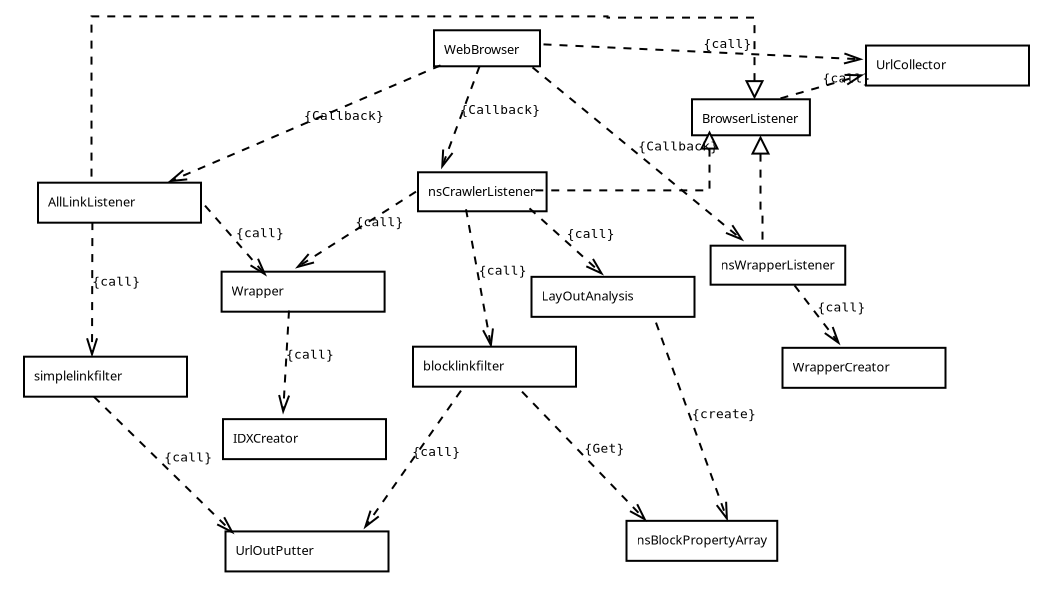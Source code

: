 <?xml version="1.0" encoding="UTF-8"?>
<dia:diagram xmlns:dia="http://www.lysator.liu.se/~alla/dia/">
  <dia:layer name="Background" visible="true">
    <dia:object type="AADL - Data" version="0" id="O0">
      <dia:attribute name="obj_pos">
        <dia:point val="7.245,1.295"/>
      </dia:attribute>
      <dia:attribute name="obj_bb">
        <dia:rectangle val="6.095,0.145;13.695,4.245"/>
      </dia:attribute>
      <dia:attribute name="elem_corner">
        <dia:point val="7.245,1.295"/>
      </dia:attribute>
      <dia:attribute name="elem_width">
        <dia:real val="5.3"/>
      </dia:attribute>
      <dia:attribute name="elem_height">
        <dia:real val="1.8"/>
      </dia:attribute>
      <dia:attribute name="obj_pos">
        <dia:point val="7.245,1.295"/>
      </dia:attribute>
      <dia:attribute name="obj_bb">
        <dia:rectangle val="6.095,0.145;13.695,4.245"/>
      </dia:attribute>
      <dia:attribute name="elem_corner">
        <dia:point val="7.245,1.295"/>
      </dia:attribute>
      <dia:attribute name="elem_width">
        <dia:real val="5.3"/>
      </dia:attribute>
      <dia:attribute name="elem_height">
        <dia:real val="1.8"/>
      </dia:attribute>
      <dia:attribute name="declaration">
        <dia:string>##</dia:string>
      </dia:attribute>
      <dia:attribute name="line_colour">
        <dia:color val="#000000"/>
      </dia:attribute>
      <dia:attribute name="fill_colour">
        <dia:color val="#ffffff"/>
      </dia:attribute>
      <dia:attribute name="name">
        <dia:composite type="text">
          <dia:attribute name="string">
            <dia:string>#WebBrowser#</dia:string>
          </dia:attribute>
          <dia:attribute name="font">
            <dia:font family="sans" style="0" name="Helvetica"/>
          </dia:attribute>
          <dia:attribute name="height">
            <dia:real val="0.8"/>
          </dia:attribute>
          <dia:attribute name="pos">
            <dia:point val="7.745,2.325"/>
          </dia:attribute>
          <dia:attribute name="color">
            <dia:color val="#000000"/>
          </dia:attribute>
          <dia:attribute name="alignment">
            <dia:enum val="0"/>
          </dia:attribute>
        </dia:composite>
      </dia:attribute>
      <dia:attribute name="aadlbox_ports"/>
      <dia:attribute name="aadlbox_connections"/>
    </dia:object>
    <dia:object type="AADL - Data" version="0" id="O1">
      <dia:attribute name="obj_pos">
        <dia:point val="20.145,4.745"/>
      </dia:attribute>
      <dia:attribute name="obj_bb">
        <dia:rectangle val="18.995,3.595;26.52,7.695"/>
      </dia:attribute>
      <dia:attribute name="elem_corner">
        <dia:point val="20.145,4.745"/>
      </dia:attribute>
      <dia:attribute name="elem_width">
        <dia:real val="5.225"/>
      </dia:attribute>
      <dia:attribute name="elem_height">
        <dia:real val="1.8"/>
      </dia:attribute>
      <dia:attribute name="obj_pos">
        <dia:point val="20.145,4.745"/>
      </dia:attribute>
      <dia:attribute name="obj_bb">
        <dia:rectangle val="18.995,3.595;26.52,7.695"/>
      </dia:attribute>
      <dia:attribute name="elem_corner">
        <dia:point val="20.145,4.745"/>
      </dia:attribute>
      <dia:attribute name="elem_width">
        <dia:real val="5.225"/>
      </dia:attribute>
      <dia:attribute name="elem_height">
        <dia:real val="1.8"/>
      </dia:attribute>
      <dia:attribute name="declaration">
        <dia:string>##</dia:string>
      </dia:attribute>
      <dia:attribute name="line_colour">
        <dia:color val="#000000"/>
      </dia:attribute>
      <dia:attribute name="fill_colour">
        <dia:color val="#ffffff"/>
      </dia:attribute>
      <dia:attribute name="name">
        <dia:composite type="text">
          <dia:attribute name="string">
            <dia:string>#BrowserListener#</dia:string>
          </dia:attribute>
          <dia:attribute name="font">
            <dia:font family="sans" style="0" name="Helvetica"/>
          </dia:attribute>
          <dia:attribute name="height">
            <dia:real val="0.8"/>
          </dia:attribute>
          <dia:attribute name="pos">
            <dia:point val="20.645,5.775"/>
          </dia:attribute>
          <dia:attribute name="color">
            <dia:color val="#000000"/>
          </dia:attribute>
          <dia:attribute name="alignment">
            <dia:enum val="0"/>
          </dia:attribute>
        </dia:composite>
      </dia:attribute>
      <dia:attribute name="aadlbox_ports"/>
      <dia:attribute name="aadlbox_connections"/>
    </dia:object>
    <dia:object type="AADL - Data" version="0" id="O2">
      <dia:attribute name="obj_pos">
        <dia:point val="6.445,8.395"/>
      </dia:attribute>
      <dia:attribute name="obj_bb">
        <dia:rectangle val="5.295,7.245;13.307,11.495"/>
      </dia:attribute>
      <dia:attribute name="elem_corner">
        <dia:point val="6.445,8.395"/>
      </dia:attribute>
      <dia:attribute name="elem_width">
        <dia:real val="5.713"/>
      </dia:attribute>
      <dia:attribute name="elem_height">
        <dia:real val="1.95"/>
      </dia:attribute>
      <dia:attribute name="obj_pos">
        <dia:point val="6.445,8.395"/>
      </dia:attribute>
      <dia:attribute name="obj_bb">
        <dia:rectangle val="5.295,7.245;13.307,11.495"/>
      </dia:attribute>
      <dia:attribute name="elem_corner">
        <dia:point val="6.445,8.395"/>
      </dia:attribute>
      <dia:attribute name="elem_width">
        <dia:real val="5.713"/>
      </dia:attribute>
      <dia:attribute name="elem_height">
        <dia:real val="1.95"/>
      </dia:attribute>
      <dia:attribute name="declaration">
        <dia:string>#nsCrawListener#</dia:string>
      </dia:attribute>
      <dia:attribute name="line_colour">
        <dia:color val="#000000"/>
      </dia:attribute>
      <dia:attribute name="fill_colour">
        <dia:color val="#ffffff"/>
      </dia:attribute>
      <dia:attribute name="name">
        <dia:composite type="text">
          <dia:attribute name="string">
            <dia:string>#nsCrawlerListener#</dia:string>
          </dia:attribute>
          <dia:attribute name="font">
            <dia:font family="sans" style="0" name="Helvetica"/>
          </dia:attribute>
          <dia:attribute name="height">
            <dia:real val="0.8"/>
          </dia:attribute>
          <dia:attribute name="pos">
            <dia:point val="6.945,9.425"/>
          </dia:attribute>
          <dia:attribute name="color">
            <dia:color val="#000000"/>
          </dia:attribute>
          <dia:attribute name="alignment">
            <dia:enum val="0"/>
          </dia:attribute>
        </dia:composite>
      </dia:attribute>
      <dia:attribute name="aadlbox_ports"/>
      <dia:attribute name="aadlbox_connections"/>
    </dia:object>
    <dia:object type="UML - Realizes" version="1" id="O3">
      <dia:attribute name="obj_pos">
        <dia:point val="21.02,6.3"/>
      </dia:attribute>
      <dia:attribute name="obj_bb">
        <dia:rectangle val="12.07,6.25;21.87,10.1"/>
      </dia:attribute>
      <dia:attribute name="orth_points">
        <dia:point val="21.02,6.3"/>
        <dia:point val="21.02,9.3"/>
        <dia:point val="12.12,9.3"/>
        <dia:point val="12.12,9.4"/>
      </dia:attribute>
      <dia:attribute name="orth_orient">
        <dia:enum val="1"/>
        <dia:enum val="0"/>
        <dia:enum val="1"/>
      </dia:attribute>
      <dia:attribute name="orth_autoroute">
        <dia:boolean val="false"/>
      </dia:attribute>
      <dia:attribute name="line_colour">
        <dia:color val="#000000"/>
      </dia:attribute>
      <dia:attribute name="text_colour">
        <dia:color val="#000000"/>
      </dia:attribute>
      <dia:attribute name="name">
        <dia:string>##</dia:string>
      </dia:attribute>
      <dia:attribute name="stereotype">
        <dia:string>##</dia:string>
      </dia:attribute>
    </dia:object>
    <dia:object type="UML - Constraint" version="0" id="O4">
      <dia:attribute name="obj_pos">
        <dia:point val="9.52,3.1"/>
      </dia:attribute>
      <dia:attribute name="obj_bb">
        <dia:rectangle val="7.208,3.036;12.06,8.437"/>
      </dia:attribute>
      <dia:attribute name="conn_endpoints">
        <dia:point val="9.52,3.1"/>
        <dia:point val="7.6,8.25"/>
      </dia:attribute>
      <dia:attribute name="constraint">
        <dia:string>#Callback#</dia:string>
      </dia:attribute>
      <dia:attribute name="text_pos">
        <dia:point val="8.56,5.475"/>
      </dia:attribute>
      <dia:attribute name="text_colour">
        <dia:color val="#000000"/>
      </dia:attribute>
      <dia:attribute name="line_colour">
        <dia:color val="#000000"/>
      </dia:attribute>
    </dia:object>
    <dia:object type="AADL - Data" version="0" id="O5">
      <dia:attribute name="obj_pos">
        <dia:point val="28.845,2.058"/>
      </dia:attribute>
      <dia:attribute name="obj_bb">
        <dia:rectangle val="27.695,0.907;38.145,5.207"/>
      </dia:attribute>
      <dia:attribute name="elem_corner">
        <dia:point val="28.845,2.058"/>
      </dia:attribute>
      <dia:attribute name="elem_width">
        <dia:real val="8.15"/>
      </dia:attribute>
      <dia:attribute name="elem_height">
        <dia:real val="2.0"/>
      </dia:attribute>
      <dia:attribute name="obj_pos">
        <dia:point val="28.845,2.058"/>
      </dia:attribute>
      <dia:attribute name="obj_bb">
        <dia:rectangle val="27.695,0.907;38.145,5.207"/>
      </dia:attribute>
      <dia:attribute name="elem_corner">
        <dia:point val="28.845,2.058"/>
      </dia:attribute>
      <dia:attribute name="elem_width">
        <dia:real val="8.15"/>
      </dia:attribute>
      <dia:attribute name="elem_height">
        <dia:real val="2.0"/>
      </dia:attribute>
      <dia:attribute name="declaration">
        <dia:string>##</dia:string>
      </dia:attribute>
      <dia:attribute name="line_colour">
        <dia:color val="#000000"/>
      </dia:attribute>
      <dia:attribute name="fill_colour">
        <dia:color val="#ffffff"/>
      </dia:attribute>
      <dia:attribute name="name">
        <dia:composite type="text">
          <dia:attribute name="string">
            <dia:string>#UrlCollector#</dia:string>
          </dia:attribute>
          <dia:attribute name="font">
            <dia:font family="sans" style="0" name="Helvetica"/>
          </dia:attribute>
          <dia:attribute name="height">
            <dia:real val="0.8"/>
          </dia:attribute>
          <dia:attribute name="pos">
            <dia:point val="29.345,3.087"/>
          </dia:attribute>
          <dia:attribute name="color">
            <dia:color val="#000000"/>
          </dia:attribute>
          <dia:attribute name="alignment">
            <dia:enum val="0"/>
          </dia:attribute>
        </dia:composite>
      </dia:attribute>
      <dia:attribute name="aadlbox_ports"/>
      <dia:attribute name="aadlbox_connections"/>
    </dia:object>
    <dia:object type="AADL - Data" version="0" id="O6">
      <dia:attribute name="obj_pos">
        <dia:point val="12.12,13.623"/>
      </dia:attribute>
      <dia:attribute name="obj_bb">
        <dia:rectangle val="10.97,12.473;21.42,16.773"/>
      </dia:attribute>
      <dia:attribute name="elem_corner">
        <dia:point val="12.12,13.623"/>
      </dia:attribute>
      <dia:attribute name="elem_width">
        <dia:real val="8.15"/>
      </dia:attribute>
      <dia:attribute name="elem_height">
        <dia:real val="2.0"/>
      </dia:attribute>
      <dia:attribute name="obj_pos">
        <dia:point val="12.12,13.623"/>
      </dia:attribute>
      <dia:attribute name="obj_bb">
        <dia:rectangle val="10.97,12.473;21.42,16.773"/>
      </dia:attribute>
      <dia:attribute name="elem_corner">
        <dia:point val="12.12,13.623"/>
      </dia:attribute>
      <dia:attribute name="elem_width">
        <dia:real val="8.15"/>
      </dia:attribute>
      <dia:attribute name="elem_height">
        <dia:real val="2.0"/>
      </dia:attribute>
      <dia:attribute name="declaration">
        <dia:string>##</dia:string>
      </dia:attribute>
      <dia:attribute name="line_colour">
        <dia:color val="#000000"/>
      </dia:attribute>
      <dia:attribute name="fill_colour">
        <dia:color val="#ffffff"/>
      </dia:attribute>
      <dia:attribute name="name">
        <dia:composite type="text">
          <dia:attribute name="string">
            <dia:string>#LayOutAnalysis#</dia:string>
          </dia:attribute>
          <dia:attribute name="font">
            <dia:font family="sans" style="0" name="Helvetica"/>
          </dia:attribute>
          <dia:attribute name="height">
            <dia:real val="0.8"/>
          </dia:attribute>
          <dia:attribute name="pos">
            <dia:point val="12.62,14.652"/>
          </dia:attribute>
          <dia:attribute name="color">
            <dia:color val="#000000"/>
          </dia:attribute>
          <dia:attribute name="alignment">
            <dia:enum val="0"/>
          </dia:attribute>
        </dia:composite>
      </dia:attribute>
      <dia:attribute name="aadlbox_ports"/>
      <dia:attribute name="aadlbox_connections"/>
    </dia:object>
    <dia:object type="AADL - Data" version="0" id="O7">
      <dia:attribute name="obj_pos">
        <dia:point val="-3.305,20.738"/>
      </dia:attribute>
      <dia:attribute name="obj_bb">
        <dia:rectangle val="-4.455,19.587;5.995,23.887"/>
      </dia:attribute>
      <dia:attribute name="elem_corner">
        <dia:point val="-3.305,20.738"/>
      </dia:attribute>
      <dia:attribute name="elem_width">
        <dia:real val="8.15"/>
      </dia:attribute>
      <dia:attribute name="elem_height">
        <dia:real val="2.0"/>
      </dia:attribute>
      <dia:attribute name="obj_pos">
        <dia:point val="-3.305,20.738"/>
      </dia:attribute>
      <dia:attribute name="obj_bb">
        <dia:rectangle val="-4.455,19.587;5.995,23.887"/>
      </dia:attribute>
      <dia:attribute name="elem_corner">
        <dia:point val="-3.305,20.738"/>
      </dia:attribute>
      <dia:attribute name="elem_width">
        <dia:real val="8.15"/>
      </dia:attribute>
      <dia:attribute name="elem_height">
        <dia:real val="2.0"/>
      </dia:attribute>
      <dia:attribute name="declaration">
        <dia:string>##</dia:string>
      </dia:attribute>
      <dia:attribute name="line_colour">
        <dia:color val="#000000"/>
      </dia:attribute>
      <dia:attribute name="fill_colour">
        <dia:color val="#ffffff"/>
      </dia:attribute>
      <dia:attribute name="name">
        <dia:composite type="text">
          <dia:attribute name="string">
            <dia:string>#IDXCreator#</dia:string>
          </dia:attribute>
          <dia:attribute name="font">
            <dia:font family="sans" style="0" name="Helvetica"/>
          </dia:attribute>
          <dia:attribute name="height">
            <dia:real val="0.8"/>
          </dia:attribute>
          <dia:attribute name="pos">
            <dia:point val="-2.805,21.767"/>
          </dia:attribute>
          <dia:attribute name="color">
            <dia:color val="#000000"/>
          </dia:attribute>
          <dia:attribute name="alignment">
            <dia:enum val="0"/>
          </dia:attribute>
        </dia:composite>
      </dia:attribute>
      <dia:attribute name="aadlbox_ports"/>
      <dia:attribute name="aadlbox_connections"/>
    </dia:object>
    <dia:object type="AADL - Data" version="0" id="O8">
      <dia:attribute name="obj_pos">
        <dia:point val="-3.18,26.352"/>
      </dia:attribute>
      <dia:attribute name="obj_bb">
        <dia:rectangle val="-4.33,25.203;6.12,29.503"/>
      </dia:attribute>
      <dia:attribute name="elem_corner">
        <dia:point val="-3.18,26.352"/>
      </dia:attribute>
      <dia:attribute name="elem_width">
        <dia:real val="8.15"/>
      </dia:attribute>
      <dia:attribute name="elem_height">
        <dia:real val="2.0"/>
      </dia:attribute>
      <dia:attribute name="obj_pos">
        <dia:point val="-3.18,26.352"/>
      </dia:attribute>
      <dia:attribute name="obj_bb">
        <dia:rectangle val="-4.33,25.203;6.12,29.503"/>
      </dia:attribute>
      <dia:attribute name="elem_corner">
        <dia:point val="-3.18,26.352"/>
      </dia:attribute>
      <dia:attribute name="elem_width">
        <dia:real val="8.15"/>
      </dia:attribute>
      <dia:attribute name="elem_height">
        <dia:real val="2.0"/>
      </dia:attribute>
      <dia:attribute name="declaration">
        <dia:string>##</dia:string>
      </dia:attribute>
      <dia:attribute name="line_colour">
        <dia:color val="#000000"/>
      </dia:attribute>
      <dia:attribute name="fill_colour">
        <dia:color val="#ffffff"/>
      </dia:attribute>
      <dia:attribute name="name">
        <dia:composite type="text">
          <dia:attribute name="string">
            <dia:string>#UrlOutPutter#</dia:string>
          </dia:attribute>
          <dia:attribute name="font">
            <dia:font family="sans" style="0" name="Helvetica"/>
          </dia:attribute>
          <dia:attribute name="height">
            <dia:real val="0.8"/>
          </dia:attribute>
          <dia:attribute name="pos">
            <dia:point val="-2.68,27.383"/>
          </dia:attribute>
          <dia:attribute name="color">
            <dia:color val="#000000"/>
          </dia:attribute>
          <dia:attribute name="alignment">
            <dia:enum val="0"/>
          </dia:attribute>
        </dia:composite>
      </dia:attribute>
      <dia:attribute name="aadlbox_ports"/>
      <dia:attribute name="aadlbox_connections"/>
    </dia:object>
    <dia:object type="UML - Constraint" version="0" id="O9">
      <dia:attribute name="obj_pos">
        <dia:point val="25.27,14.05"/>
      </dia:attribute>
      <dia:attribute name="obj_bb">
        <dia:rectangle val="25.2,13.98;28.52,17.333"/>
      </dia:attribute>
      <dia:attribute name="conn_endpoints">
        <dia:point val="25.27,14.05"/>
        <dia:point val="27.57,17.05"/>
      </dia:attribute>
      <dia:attribute name="constraint">
        <dia:string>#call#</dia:string>
      </dia:attribute>
      <dia:attribute name="text_pos">
        <dia:point val="26.42,15.35"/>
      </dia:attribute>
      <dia:attribute name="text_colour">
        <dia:color val="#000000"/>
      </dia:attribute>
      <dia:attribute name="line_colour">
        <dia:color val="#000000"/>
      </dia:attribute>
    </dia:object>
    <dia:object type="AADL - Data" version="0" id="O10">
      <dia:attribute name="obj_pos">
        <dia:point val="24.67,17.172"/>
      </dia:attribute>
      <dia:attribute name="obj_bb">
        <dia:rectangle val="23.52,16.023;33.97,20.323"/>
      </dia:attribute>
      <dia:attribute name="elem_corner">
        <dia:point val="24.67,17.172"/>
      </dia:attribute>
      <dia:attribute name="elem_width">
        <dia:real val="8.15"/>
      </dia:attribute>
      <dia:attribute name="elem_height">
        <dia:real val="2.0"/>
      </dia:attribute>
      <dia:attribute name="obj_pos">
        <dia:point val="24.67,17.172"/>
      </dia:attribute>
      <dia:attribute name="obj_bb">
        <dia:rectangle val="23.52,16.023;33.97,20.323"/>
      </dia:attribute>
      <dia:attribute name="elem_corner">
        <dia:point val="24.67,17.172"/>
      </dia:attribute>
      <dia:attribute name="elem_width">
        <dia:real val="8.15"/>
      </dia:attribute>
      <dia:attribute name="elem_height">
        <dia:real val="2.0"/>
      </dia:attribute>
      <dia:attribute name="declaration">
        <dia:string>##</dia:string>
      </dia:attribute>
      <dia:attribute name="line_colour">
        <dia:color val="#000000"/>
      </dia:attribute>
      <dia:attribute name="fill_colour">
        <dia:color val="#ffffff"/>
      </dia:attribute>
      <dia:attribute name="name">
        <dia:composite type="text">
          <dia:attribute name="string">
            <dia:string>#WrapperCreator#</dia:string>
          </dia:attribute>
          <dia:attribute name="font">
            <dia:font family="sans" style="0" name="Helvetica"/>
          </dia:attribute>
          <dia:attribute name="height">
            <dia:real val="0.8"/>
          </dia:attribute>
          <dia:attribute name="pos">
            <dia:point val="25.17,18.203"/>
          </dia:attribute>
          <dia:attribute name="color">
            <dia:color val="#000000"/>
          </dia:attribute>
          <dia:attribute name="alignment">
            <dia:enum val="0"/>
          </dia:attribute>
        </dia:composite>
      </dia:attribute>
      <dia:attribute name="aadlbox_ports"/>
      <dia:attribute name="aadlbox_connections"/>
    </dia:object>
    <dia:object type="UML - Constraint" version="0" id="O11">
      <dia:attribute name="obj_pos">
        <dia:point val="6.345,9.363"/>
      </dia:attribute>
      <dia:attribute name="obj_bb">
        <dia:rectangle val="0.038,9.293;6.414,13.577"/>
      </dia:attribute>
      <dia:attribute name="conn_endpoints">
        <dia:point val="6.345,9.363"/>
        <dia:point val="0.295,13.213"/>
      </dia:attribute>
      <dia:attribute name="constraint">
        <dia:string>#call#</dia:string>
      </dia:attribute>
      <dia:attribute name="text_pos">
        <dia:point val="3.32,11.088"/>
      </dia:attribute>
      <dia:attribute name="text_colour">
        <dia:color val="#000000"/>
      </dia:attribute>
      <dia:attribute name="line_colour">
        <dia:color val="#000000"/>
      </dia:attribute>
    </dia:object>
    <dia:object type="AADL - Data" version="0" id="O12">
      <dia:attribute name="obj_pos">
        <dia:point val="16.87,25.823"/>
      </dia:attribute>
      <dia:attribute name="obj_bb">
        <dia:rectangle val="15.72,24.672;24.675,28.973"/>
      </dia:attribute>
      <dia:attribute name="elem_corner">
        <dia:point val="16.87,25.823"/>
      </dia:attribute>
      <dia:attribute name="elem_width">
        <dia:real val="6.655"/>
      </dia:attribute>
      <dia:attribute name="elem_height">
        <dia:real val="2.0"/>
      </dia:attribute>
      <dia:attribute name="obj_pos">
        <dia:point val="16.87,25.823"/>
      </dia:attribute>
      <dia:attribute name="obj_bb">
        <dia:rectangle val="15.72,24.672;24.675,28.973"/>
      </dia:attribute>
      <dia:attribute name="elem_corner">
        <dia:point val="16.87,25.823"/>
      </dia:attribute>
      <dia:attribute name="elem_width">
        <dia:real val="6.655"/>
      </dia:attribute>
      <dia:attribute name="elem_height">
        <dia:real val="2.0"/>
      </dia:attribute>
      <dia:attribute name="declaration">
        <dia:string>##</dia:string>
      </dia:attribute>
      <dia:attribute name="line_colour">
        <dia:color val="#000000"/>
      </dia:attribute>
      <dia:attribute name="fill_colour">
        <dia:color val="#ffffff"/>
      </dia:attribute>
      <dia:attribute name="name">
        <dia:composite type="text">
          <dia:attribute name="string">
            <dia:string>#nsBlockPropertyArray#</dia:string>
          </dia:attribute>
          <dia:attribute name="font">
            <dia:font family="sans" style="0" name="Helvetica"/>
          </dia:attribute>
          <dia:attribute name="height">
            <dia:real val="0.8"/>
          </dia:attribute>
          <dia:attribute name="pos">
            <dia:point val="17.37,26.852"/>
          </dia:attribute>
          <dia:attribute name="color">
            <dia:color val="#000000"/>
          </dia:attribute>
          <dia:attribute name="alignment">
            <dia:enum val="0"/>
          </dia:attribute>
        </dia:composite>
      </dia:attribute>
      <dia:attribute name="aadlbox_ports"/>
      <dia:attribute name="aadlbox_connections"/>
    </dia:object>
    <dia:object type="UML - Constraint" version="0" id="O13">
      <dia:attribute name="obj_pos">
        <dia:point val="18.345,15.912"/>
      </dia:attribute>
      <dia:attribute name="obj_bb">
        <dia:rectangle val="18.281,15.848;22.945,26.046"/>
      </dia:attribute>
      <dia:attribute name="conn_endpoints">
        <dia:point val="18.345,15.912"/>
        <dia:point val="21.945,25.863"/>
      </dia:attribute>
      <dia:attribute name="constraint">
        <dia:string>#create#</dia:string>
      </dia:attribute>
      <dia:attribute name="text_pos">
        <dia:point val="20.145,20.688"/>
      </dia:attribute>
      <dia:attribute name="text_colour">
        <dia:color val="#000000"/>
      </dia:attribute>
      <dia:attribute name="line_colour">
        <dia:color val="#000000"/>
      </dia:attribute>
    </dia:object>
    <dia:object type="UML - Constraint" version="0" id="O14">
      <dia:attribute name="obj_pos">
        <dia:point val="11.645,19.363"/>
      </dia:attribute>
      <dia:attribute name="obj_bb">
        <dia:rectangle val="11.574,19.292;18.218,26.176"/>
      </dia:attribute>
      <dia:attribute name="conn_endpoints">
        <dia:point val="11.645,19.363"/>
        <dia:point val="17.895,25.863"/>
      </dia:attribute>
      <dia:attribute name="constraint">
        <dia:string>#Get#</dia:string>
      </dia:attribute>
      <dia:attribute name="text_pos">
        <dia:point val="14.77,22.413"/>
      </dia:attribute>
      <dia:attribute name="text_colour">
        <dia:color val="#000000"/>
      </dia:attribute>
      <dia:attribute name="line_colour">
        <dia:color val="#000000"/>
      </dia:attribute>
    </dia:object>
    <dia:object type="UML - Constraint" version="0" id="O15">
      <dia:attribute name="obj_pos">
        <dia:point val="12.72,2"/>
      </dia:attribute>
      <dia:attribute name="obj_bb">
        <dia:rectangle val="12.668,1.633;28.789,3.152"/>
      </dia:attribute>
      <dia:attribute name="conn_endpoints">
        <dia:point val="12.72,2"/>
        <dia:point val="28.72,2.75"/>
      </dia:attribute>
      <dia:attribute name="constraint">
        <dia:string>#call#</dia:string>
      </dia:attribute>
      <dia:attribute name="text_pos">
        <dia:point val="20.72,2.175"/>
      </dia:attribute>
      <dia:attribute name="text_colour">
        <dia:color val="#000000"/>
      </dia:attribute>
      <dia:attribute name="line_colour">
        <dia:color val="#000000"/>
      </dia:attribute>
    </dia:object>
    <dia:object type="UML - Constraint" version="0" id="O16">
      <dia:attribute name="obj_pos">
        <dia:point val="8.845,10.245"/>
      </dia:attribute>
      <dia:attribute name="obj_bb">
        <dia:rectangle val="8.787,10.187;11.582,17.321"/>
      </dia:attribute>
      <dia:attribute name="conn_endpoints">
        <dia:point val="8.845,10.245"/>
        <dia:point val="10.12,17.2"/>
      </dia:attribute>
      <dia:attribute name="constraint">
        <dia:string>#call#</dia:string>
      </dia:attribute>
      <dia:attribute name="text_pos">
        <dia:point val="9.482,13.523"/>
      </dia:attribute>
      <dia:attribute name="text_colour">
        <dia:color val="#000000"/>
      </dia:attribute>
      <dia:attribute name="line_colour">
        <dia:color val="#000000"/>
      </dia:attribute>
    </dia:object>
    <dia:object type="UML - Constraint" version="0" id="O17">
      <dia:attribute name="obj_pos">
        <dia:point val="8.595,19.312"/>
      </dia:attribute>
      <dia:attribute name="obj_bb">
        <dia:rectangle val="3.364,19.243;8.665,26.521"/>
      </dia:attribute>
      <dia:attribute name="conn_endpoints">
        <dia:point val="8.595,19.312"/>
        <dia:point val="3.72,26.25"/>
      </dia:attribute>
      <dia:attribute name="constraint">
        <dia:string>#call#</dia:string>
      </dia:attribute>
      <dia:attribute name="text_pos">
        <dia:point val="6.157,22.581"/>
      </dia:attribute>
      <dia:attribute name="text_colour">
        <dia:color val="#000000"/>
      </dia:attribute>
      <dia:attribute name="line_colour">
        <dia:color val="#000000"/>
      </dia:attribute>
    </dia:object>
    <dia:object type="UML - Constraint" version="0" id="O18">
      <dia:attribute name="obj_pos">
        <dia:point val="24.57,4.7"/>
      </dia:attribute>
      <dia:attribute name="obj_bb">
        <dia:rectangle val="24.508,3.102;28.928,4.762"/>
      </dia:attribute>
      <dia:attribute name="conn_endpoints">
        <dia:point val="24.57,4.7"/>
        <dia:point val="28.77,3.5"/>
      </dia:attribute>
      <dia:attribute name="constraint">
        <dia:string>#call#</dia:string>
      </dia:attribute>
      <dia:attribute name="text_pos">
        <dia:point val="26.67,3.9"/>
      </dia:attribute>
      <dia:attribute name="text_colour">
        <dia:color val="#000000"/>
      </dia:attribute>
      <dia:attribute name="line_colour">
        <dia:color val="#000000"/>
      </dia:attribute>
    </dia:object>
    <dia:object type="AADL - Data" version="0" id="O19">
      <dia:attribute name="obj_pos">
        <dia:point val="21.075,12.065"/>
      </dia:attribute>
      <dia:attribute name="obj_bb">
        <dia:rectangle val="19.925,10.915;28.152,15.165"/>
      </dia:attribute>
      <dia:attribute name="elem_corner">
        <dia:point val="21.075,12.065"/>
      </dia:attribute>
      <dia:attribute name="elem_width">
        <dia:real val="5.928"/>
      </dia:attribute>
      <dia:attribute name="elem_height">
        <dia:real val="1.95"/>
      </dia:attribute>
      <dia:attribute name="obj_pos">
        <dia:point val="21.075,12.065"/>
      </dia:attribute>
      <dia:attribute name="obj_bb">
        <dia:rectangle val="19.925,10.915;28.152,15.165"/>
      </dia:attribute>
      <dia:attribute name="elem_corner">
        <dia:point val="21.075,12.065"/>
      </dia:attribute>
      <dia:attribute name="elem_width">
        <dia:real val="5.928"/>
      </dia:attribute>
      <dia:attribute name="elem_height">
        <dia:real val="1.95"/>
      </dia:attribute>
      <dia:attribute name="declaration">
        <dia:string>#nsCrawListener#</dia:string>
      </dia:attribute>
      <dia:attribute name="line_colour">
        <dia:color val="#000000"/>
      </dia:attribute>
      <dia:attribute name="fill_colour">
        <dia:color val="#ffffff"/>
      </dia:attribute>
      <dia:attribute name="name">
        <dia:composite type="text">
          <dia:attribute name="string">
            <dia:string>#nsWrapperListener#</dia:string>
          </dia:attribute>
          <dia:attribute name="font">
            <dia:font family="sans" style="0" name="Helvetica"/>
          </dia:attribute>
          <dia:attribute name="height">
            <dia:real val="0.8"/>
          </dia:attribute>
          <dia:attribute name="pos">
            <dia:point val="21.575,13.095"/>
          </dia:attribute>
          <dia:attribute name="color">
            <dia:color val="#000000"/>
          </dia:attribute>
          <dia:attribute name="alignment">
            <dia:enum val="0"/>
          </dia:attribute>
        </dia:composite>
      </dia:attribute>
      <dia:attribute name="aadlbox_ports"/>
      <dia:attribute name="aadlbox_connections"/>
    </dia:object>
    <dia:object type="UML - Constraint" version="0" id="O20">
      <dia:attribute name="obj_pos">
        <dia:point val="12.17,3.15"/>
      </dia:attribute>
      <dia:attribute name="obj_bb">
        <dia:rectangle val="12.1,3.08;23.043,12.191"/>
      </dia:attribute>
      <dia:attribute name="conn_endpoints">
        <dia:point val="12.17,3.15"/>
        <dia:point val="22.75,11.85"/>
      </dia:attribute>
      <dia:attribute name="constraint">
        <dia:string>#Callback#</dia:string>
      </dia:attribute>
      <dia:attribute name="text_pos">
        <dia:point val="17.46,7.3"/>
      </dia:attribute>
      <dia:attribute name="text_colour">
        <dia:color val="#000000"/>
      </dia:attribute>
      <dia:attribute name="line_colour">
        <dia:color val="#000000"/>
      </dia:attribute>
    </dia:object>
    <dia:object type="UML - Realizes" version="1" id="O21">
      <dia:attribute name="obj_pos">
        <dia:point val="23.57,6.55"/>
      </dia:attribute>
      <dia:attribute name="obj_bb">
        <dia:rectangle val="22.72,6.5;24.42,11.85"/>
      </dia:attribute>
      <dia:attribute name="orth_points">
        <dia:point val="23.57,6.55"/>
        <dia:point val="23.57,10.4"/>
        <dia:point val="23.67,10.4"/>
        <dia:point val="23.67,11.8"/>
      </dia:attribute>
      <dia:attribute name="orth_orient">
        <dia:enum val="1"/>
        <dia:enum val="0"/>
        <dia:enum val="1"/>
      </dia:attribute>
      <dia:attribute name="orth_autoroute">
        <dia:boolean val="false"/>
      </dia:attribute>
      <dia:attribute name="line_colour">
        <dia:color val="#000000"/>
      </dia:attribute>
      <dia:attribute name="text_colour">
        <dia:color val="#000000"/>
      </dia:attribute>
      <dia:attribute name="name">
        <dia:string>##</dia:string>
      </dia:attribute>
      <dia:attribute name="stereotype">
        <dia:string>##</dia:string>
      </dia:attribute>
    </dia:object>
    <dia:object type="AADL - Data" version="0" id="O22">
      <dia:attribute name="obj_pos">
        <dia:point val="-3.375,13.365"/>
      </dia:attribute>
      <dia:attribute name="obj_bb">
        <dia:rectangle val="-4.525,12.215;5.925,16.515"/>
      </dia:attribute>
      <dia:attribute name="elem_corner">
        <dia:point val="-3.375,13.365"/>
      </dia:attribute>
      <dia:attribute name="elem_width">
        <dia:real val="8.15"/>
      </dia:attribute>
      <dia:attribute name="elem_height">
        <dia:real val="2.0"/>
      </dia:attribute>
      <dia:attribute name="obj_pos">
        <dia:point val="-3.375,13.365"/>
      </dia:attribute>
      <dia:attribute name="obj_bb">
        <dia:rectangle val="-4.525,12.215;5.925,16.515"/>
      </dia:attribute>
      <dia:attribute name="elem_corner">
        <dia:point val="-3.375,13.365"/>
      </dia:attribute>
      <dia:attribute name="elem_width">
        <dia:real val="8.15"/>
      </dia:attribute>
      <dia:attribute name="elem_height">
        <dia:real val="2.0"/>
      </dia:attribute>
      <dia:attribute name="declaration">
        <dia:string>##</dia:string>
      </dia:attribute>
      <dia:attribute name="line_colour">
        <dia:color val="#000000"/>
      </dia:attribute>
      <dia:attribute name="fill_colour">
        <dia:color val="#ffffff"/>
      </dia:attribute>
      <dia:attribute name="name">
        <dia:composite type="text">
          <dia:attribute name="string">
            <dia:string>#Wrapper#</dia:string>
          </dia:attribute>
          <dia:attribute name="font">
            <dia:font family="sans" style="0" name="Helvetica"/>
          </dia:attribute>
          <dia:attribute name="height">
            <dia:real val="0.8"/>
          </dia:attribute>
          <dia:attribute name="pos">
            <dia:point val="-2.875,14.395"/>
          </dia:attribute>
          <dia:attribute name="color">
            <dia:color val="#000000"/>
          </dia:attribute>
          <dia:attribute name="alignment">
            <dia:enum val="0"/>
          </dia:attribute>
        </dia:composite>
      </dia:attribute>
      <dia:attribute name="aadlbox_ports"/>
      <dia:attribute name="aadlbox_connections"/>
    </dia:object>
    <dia:object type="UML - Constraint" version="0" id="O23">
      <dia:attribute name="obj_pos">
        <dia:point val="12.02,10.2"/>
      </dia:attribute>
      <dia:attribute name="obj_bb">
        <dia:rectangle val="11.949,10.129;16.05,13.893"/>
      </dia:attribute>
      <dia:attribute name="conn_endpoints">
        <dia:point val="12.02,10.2"/>
        <dia:point val="15.745,13.562"/>
      </dia:attribute>
      <dia:attribute name="constraint">
        <dia:string>#call#</dia:string>
      </dia:attribute>
      <dia:attribute name="text_pos">
        <dia:point val="13.883,11.681"/>
      </dia:attribute>
      <dia:attribute name="text_colour">
        <dia:color val="#000000"/>
      </dia:attribute>
      <dia:attribute name="line_colour">
        <dia:color val="#000000"/>
      </dia:attribute>
    </dia:object>
    <dia:object type="AADL - Data" version="0" id="O24">
      <dia:attribute name="obj_pos">
        <dia:point val="6.195,17.115"/>
      </dia:attribute>
      <dia:attribute name="obj_bb">
        <dia:rectangle val="5.045,15.965;15.495,20.265"/>
      </dia:attribute>
      <dia:attribute name="elem_corner">
        <dia:point val="6.195,17.115"/>
      </dia:attribute>
      <dia:attribute name="elem_width">
        <dia:real val="8.15"/>
      </dia:attribute>
      <dia:attribute name="elem_height">
        <dia:real val="2.0"/>
      </dia:attribute>
      <dia:attribute name="obj_pos">
        <dia:point val="6.195,17.115"/>
      </dia:attribute>
      <dia:attribute name="obj_bb">
        <dia:rectangle val="5.045,15.965;15.495,20.265"/>
      </dia:attribute>
      <dia:attribute name="elem_corner">
        <dia:point val="6.195,17.115"/>
      </dia:attribute>
      <dia:attribute name="elem_width">
        <dia:real val="8.15"/>
      </dia:attribute>
      <dia:attribute name="elem_height">
        <dia:real val="2.0"/>
      </dia:attribute>
      <dia:attribute name="declaration">
        <dia:string>##</dia:string>
      </dia:attribute>
      <dia:attribute name="line_colour">
        <dia:color val="#000000"/>
      </dia:attribute>
      <dia:attribute name="fill_colour">
        <dia:color val="#ffffff"/>
      </dia:attribute>
      <dia:attribute name="name">
        <dia:composite type="text">
          <dia:attribute name="string">
            <dia:string>#blocklinkfilter#</dia:string>
          </dia:attribute>
          <dia:attribute name="font">
            <dia:font family="sans" style="0" name="Helvetica"/>
          </dia:attribute>
          <dia:attribute name="height">
            <dia:real val="0.8"/>
          </dia:attribute>
          <dia:attribute name="pos">
            <dia:point val="6.695,18.145"/>
          </dia:attribute>
          <dia:attribute name="color">
            <dia:color val="#000000"/>
          </dia:attribute>
          <dia:attribute name="alignment">
            <dia:enum val="0"/>
          </dia:attribute>
        </dia:composite>
      </dia:attribute>
      <dia:attribute name="aadlbox_ports"/>
      <dia:attribute name="aadlbox_connections"/>
    </dia:object>
    <dia:object type="UML - Constraint" version="0" id="O25">
      <dia:attribute name="obj_pos">
        <dia:point val="-0.005,15.312"/>
      </dia:attribute>
      <dia:attribute name="obj_bb">
        <dia:rectangle val="-0.707,15.26;1.945,20.585"/>
      </dia:attribute>
      <dia:attribute name="conn_endpoints">
        <dia:point val="-0.005,15.312"/>
        <dia:point val="-0.305,20.512"/>
      </dia:attribute>
      <dia:attribute name="constraint">
        <dia:string>#call#</dia:string>
      </dia:attribute>
      <dia:attribute name="text_pos">
        <dia:point val="-0.155,17.712"/>
      </dia:attribute>
      <dia:attribute name="text_colour">
        <dia:color val="#000000"/>
      </dia:attribute>
      <dia:attribute name="line_colour">
        <dia:color val="#000000"/>
      </dia:attribute>
    </dia:object>
    <dia:object type="AADL - Data" version="0" id="O26">
      <dia:attribute name="obj_pos">
        <dia:point val="-12.555,8.915"/>
      </dia:attribute>
      <dia:attribute name="obj_bb">
        <dia:rectangle val="-13.705,7.765;-3.255,12.065"/>
      </dia:attribute>
      <dia:attribute name="elem_corner">
        <dia:point val="-12.555,8.915"/>
      </dia:attribute>
      <dia:attribute name="elem_width">
        <dia:real val="8.15"/>
      </dia:attribute>
      <dia:attribute name="elem_height">
        <dia:real val="2.0"/>
      </dia:attribute>
      <dia:attribute name="obj_pos">
        <dia:point val="-12.555,8.915"/>
      </dia:attribute>
      <dia:attribute name="obj_bb">
        <dia:rectangle val="-13.705,7.765;-3.255,12.065"/>
      </dia:attribute>
      <dia:attribute name="elem_corner">
        <dia:point val="-12.555,8.915"/>
      </dia:attribute>
      <dia:attribute name="elem_width">
        <dia:real val="8.15"/>
      </dia:attribute>
      <dia:attribute name="elem_height">
        <dia:real val="2.0"/>
      </dia:attribute>
      <dia:attribute name="declaration">
        <dia:string>##</dia:string>
      </dia:attribute>
      <dia:attribute name="line_colour">
        <dia:color val="#000000"/>
      </dia:attribute>
      <dia:attribute name="fill_colour">
        <dia:color val="#ffffff"/>
      </dia:attribute>
      <dia:attribute name="name">
        <dia:composite type="text">
          <dia:attribute name="string">
            <dia:string>#AllLinkListener#</dia:string>
          </dia:attribute>
          <dia:attribute name="font">
            <dia:font family="sans" style="0" name="Helvetica"/>
          </dia:attribute>
          <dia:attribute name="height">
            <dia:real val="0.8"/>
          </dia:attribute>
          <dia:attribute name="pos">
            <dia:point val="-12.055,9.945"/>
          </dia:attribute>
          <dia:attribute name="color">
            <dia:color val="#000000"/>
          </dia:attribute>
          <dia:attribute name="alignment">
            <dia:enum val="0"/>
          </dia:attribute>
        </dia:composite>
      </dia:attribute>
      <dia:attribute name="aadlbox_ports"/>
      <dia:attribute name="aadlbox_connections"/>
    </dia:object>
    <dia:object type="UML - Constraint" version="0" id="O27">
      <dia:attribute name="obj_pos">
        <dia:point val="7.57,3.05"/>
      </dia:attribute>
      <dia:attribute name="obj_bb">
        <dia:rectangle val="-6.284,2.984;7.636,9.287"/>
      </dia:attribute>
      <dia:attribute name="conn_endpoints">
        <dia:point val="7.57,3.05"/>
        <dia:point val="-6.08,8.9"/>
      </dia:attribute>
      <dia:attribute name="constraint">
        <dia:string>#Callback#</dia:string>
      </dia:attribute>
      <dia:attribute name="text_pos">
        <dia:point val="0.745,5.775"/>
      </dia:attribute>
      <dia:attribute name="text_colour">
        <dia:color val="#000000"/>
      </dia:attribute>
      <dia:attribute name="line_colour">
        <dia:color val="#000000"/>
      </dia:attribute>
    </dia:object>
    <dia:object type="AADL - Data" version="0" id="O28">
      <dia:attribute name="obj_pos">
        <dia:point val="-13.255,17.615"/>
      </dia:attribute>
      <dia:attribute name="obj_bb">
        <dia:rectangle val="-14.405,16.465;-3.955,20.765"/>
      </dia:attribute>
      <dia:attribute name="elem_corner">
        <dia:point val="-13.255,17.615"/>
      </dia:attribute>
      <dia:attribute name="elem_width">
        <dia:real val="8.15"/>
      </dia:attribute>
      <dia:attribute name="elem_height">
        <dia:real val="2.0"/>
      </dia:attribute>
      <dia:attribute name="obj_pos">
        <dia:point val="-13.255,17.615"/>
      </dia:attribute>
      <dia:attribute name="obj_bb">
        <dia:rectangle val="-14.405,16.465;-3.955,20.765"/>
      </dia:attribute>
      <dia:attribute name="elem_corner">
        <dia:point val="-13.255,17.615"/>
      </dia:attribute>
      <dia:attribute name="elem_width">
        <dia:real val="8.15"/>
      </dia:attribute>
      <dia:attribute name="elem_height">
        <dia:real val="2.0"/>
      </dia:attribute>
      <dia:attribute name="declaration">
        <dia:string>##</dia:string>
      </dia:attribute>
      <dia:attribute name="line_colour">
        <dia:color val="#000000"/>
      </dia:attribute>
      <dia:attribute name="fill_colour">
        <dia:color val="#ffffff"/>
      </dia:attribute>
      <dia:attribute name="name">
        <dia:composite type="text">
          <dia:attribute name="string">
            <dia:string>#simplelinkfilter#</dia:string>
          </dia:attribute>
          <dia:attribute name="font">
            <dia:font family="sans" style="0" name="Helvetica"/>
          </dia:attribute>
          <dia:attribute name="height">
            <dia:real val="0.8"/>
          </dia:attribute>
          <dia:attribute name="pos">
            <dia:point val="-12.755,18.645"/>
          </dia:attribute>
          <dia:attribute name="color">
            <dia:color val="#000000"/>
          </dia:attribute>
          <dia:attribute name="alignment">
            <dia:enum val="0"/>
          </dia:attribute>
        </dia:composite>
      </dia:attribute>
      <dia:attribute name="aadlbox_ports"/>
      <dia:attribute name="aadlbox_connections"/>
    </dia:object>
    <dia:object type="UML - Constraint" version="0" id="O29">
      <dia:attribute name="obj_pos">
        <dia:point val="-9.835,10.885"/>
      </dia:attribute>
      <dia:attribute name="obj_bb">
        <dia:rectangle val="-10.255,10.835;-7.745,17.714"/>
      </dia:attribute>
      <dia:attribute name="conn_endpoints">
        <dia:point val="-9.835,10.885"/>
        <dia:point val="-9.855,17.663"/>
      </dia:attribute>
      <dia:attribute name="constraint">
        <dia:string>#call#</dia:string>
      </dia:attribute>
      <dia:attribute name="text_pos">
        <dia:point val="-9.845,14.074"/>
      </dia:attribute>
      <dia:attribute name="text_colour">
        <dia:color val="#000000"/>
      </dia:attribute>
      <dia:attribute name="line_colour">
        <dia:color val="#000000"/>
      </dia:attribute>
    </dia:object>
    <dia:object type="UML - Constraint" version="0" id="O30">
      <dia:attribute name="obj_pos">
        <dia:point val="-9.76,19.615"/>
      </dia:attribute>
      <dia:attribute name="obj_bb">
        <dia:rectangle val="-9.83,19.545;-2.414,26.821"/>
      </dia:attribute>
      <dia:attribute name="conn_endpoints">
        <dia:point val="-9.76,19.615"/>
        <dia:point val="-2.73,26.5"/>
      </dia:attribute>
      <dia:attribute name="constraint">
        <dia:string>#call#</dia:string>
      </dia:attribute>
      <dia:attribute name="text_pos">
        <dia:point val="-6.245,22.858"/>
      </dia:attribute>
      <dia:attribute name="text_colour">
        <dia:color val="#000000"/>
      </dia:attribute>
      <dia:attribute name="line_colour">
        <dia:color val="#000000"/>
      </dia:attribute>
    </dia:object>
    <dia:object type="UML - Realizes" version="1" id="O31">
      <dia:attribute name="obj_pos">
        <dia:point val="23.27,4.75"/>
      </dia:attribute>
      <dia:attribute name="obj_bb">
        <dia:rectangle val="-9.93,-0.169;24.12,8.75"/>
      </dia:attribute>
      <dia:attribute name="orth_points">
        <dia:point val="23.27,4.75"/>
        <dia:point val="23.27,0.662"/>
        <dia:point val="15.92,0.662"/>
        <dia:point val="15.92,0.6"/>
        <dia:point val="-9.88,0.6"/>
        <dia:point val="-9.88,8.7"/>
      </dia:attribute>
      <dia:attribute name="orth_orient">
        <dia:enum val="1"/>
        <dia:enum val="0"/>
        <dia:enum val="1"/>
        <dia:enum val="0"/>
        <dia:enum val="1"/>
      </dia:attribute>
      <dia:attribute name="orth_autoroute">
        <dia:boolean val="false"/>
      </dia:attribute>
      <dia:attribute name="line_colour">
        <dia:color val="#000000"/>
      </dia:attribute>
      <dia:attribute name="text_colour">
        <dia:color val="#000000"/>
      </dia:attribute>
      <dia:attribute name="name">
        <dia:string>##</dia:string>
      </dia:attribute>
      <dia:attribute name="stereotype">
        <dia:string>##</dia:string>
      </dia:attribute>
    </dia:object>
    <dia:object type="UML - Constraint" version="0" id="O32">
      <dia:attribute name="obj_pos">
        <dia:point val="-4.205,10.062"/>
      </dia:attribute>
      <dia:attribute name="obj_bb">
        <dia:rectangle val="-4.276,9.992;-0.555,13.913"/>
      </dia:attribute>
      <dia:attribute name="conn_endpoints">
        <dia:point val="-4.205,10.062"/>
        <dia:point val="-1.105,13.613"/>
      </dia:attribute>
      <dia:attribute name="constraint">
        <dia:string>#call#</dia:string>
      </dia:attribute>
      <dia:attribute name="text_pos">
        <dia:point val="-2.655,11.637"/>
      </dia:attribute>
      <dia:attribute name="text_colour">
        <dia:color val="#000000"/>
      </dia:attribute>
      <dia:attribute name="line_colour">
        <dia:color val="#000000"/>
      </dia:attribute>
    </dia:object>
  </dia:layer>
</dia:diagram>
